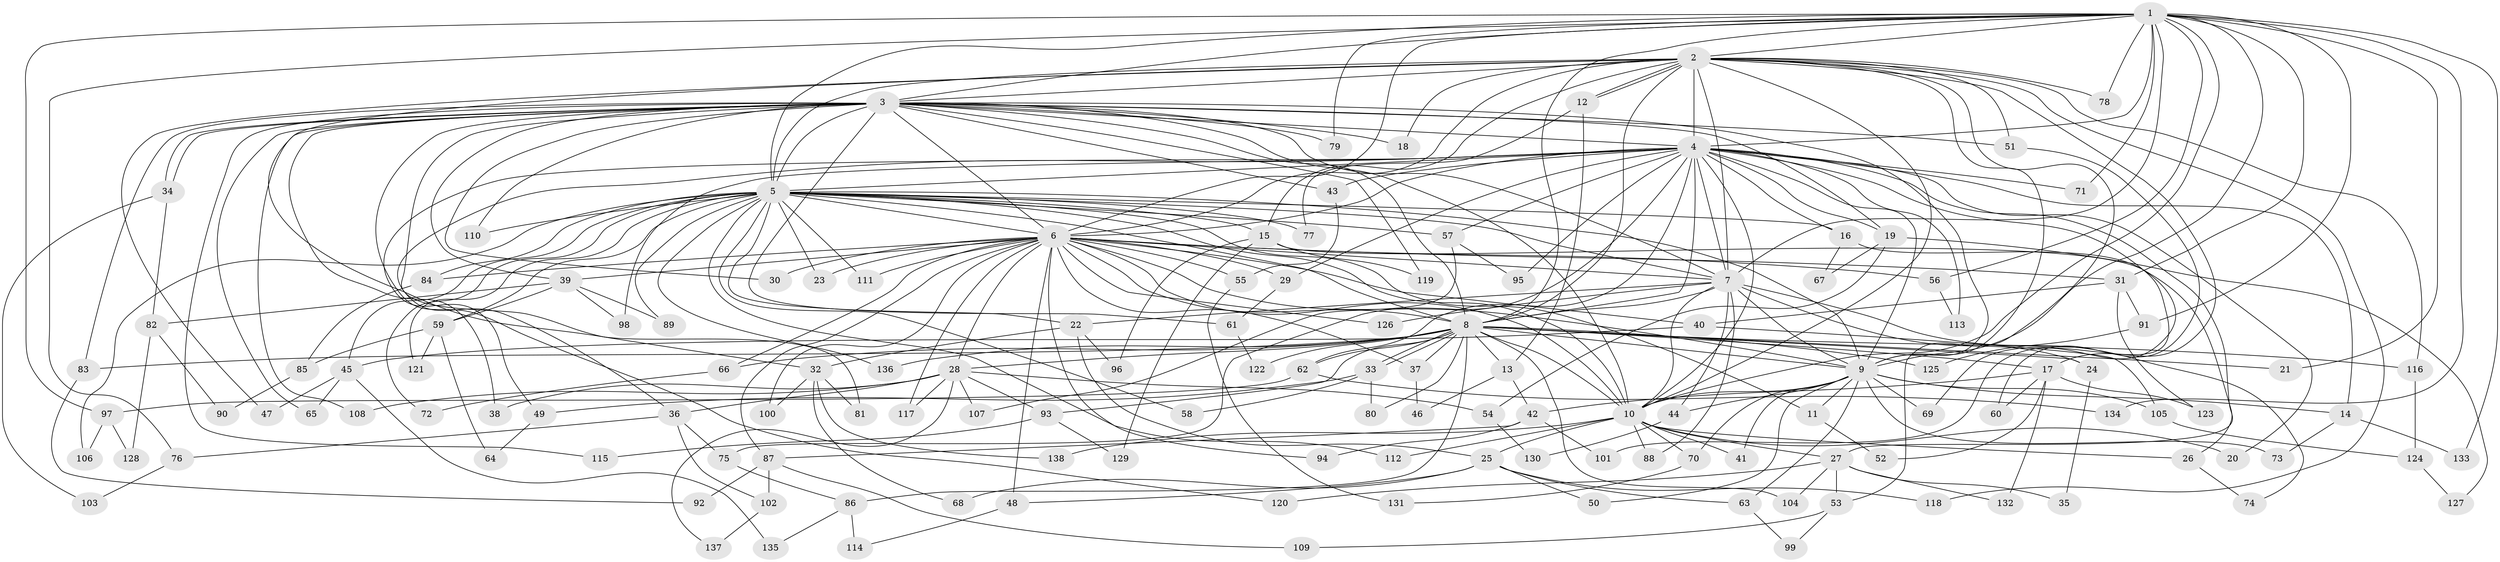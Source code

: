 // coarse degree distribution, {18: 0.009523809523809525, 23: 0.02857142857142857, 27: 0.009523809523809525, 26: 0.01904761904761905, 25: 0.009523809523809525, 16: 0.009523809523809525, 3: 0.17142857142857143, 6: 0.0380952380952381, 4: 0.11428571428571428, 2: 0.47619047619047616, 5: 0.0761904761904762, 9: 0.009523809523809525, 7: 0.009523809523809525, 10: 0.009523809523809525, 1: 0.009523809523809525}
// Generated by graph-tools (version 1.1) at 2025/41/03/06/25 10:41:40]
// undirected, 138 vertices, 301 edges
graph export_dot {
graph [start="1"]
  node [color=gray90,style=filled];
  1;
  2;
  3;
  4;
  5;
  6;
  7;
  8;
  9;
  10;
  11;
  12;
  13;
  14;
  15;
  16;
  17;
  18;
  19;
  20;
  21;
  22;
  23;
  24;
  25;
  26;
  27;
  28;
  29;
  30;
  31;
  32;
  33;
  34;
  35;
  36;
  37;
  38;
  39;
  40;
  41;
  42;
  43;
  44;
  45;
  46;
  47;
  48;
  49;
  50;
  51;
  52;
  53;
  54;
  55;
  56;
  57;
  58;
  59;
  60;
  61;
  62;
  63;
  64;
  65;
  66;
  67;
  68;
  69;
  70;
  71;
  72;
  73;
  74;
  75;
  76;
  77;
  78;
  79;
  80;
  81;
  82;
  83;
  84;
  85;
  86;
  87;
  88;
  89;
  90;
  91;
  92;
  93;
  94;
  95;
  96;
  97;
  98;
  99;
  100;
  101;
  102;
  103;
  104;
  105;
  106;
  107;
  108;
  109;
  110;
  111;
  112;
  113;
  114;
  115;
  116;
  117;
  118;
  119;
  120;
  121;
  122;
  123;
  124;
  125;
  126;
  127;
  128;
  129;
  130;
  131;
  132;
  133;
  134;
  135;
  136;
  137;
  138;
  1 -- 2;
  1 -- 3;
  1 -- 4;
  1 -- 5;
  1 -- 6;
  1 -- 7;
  1 -- 8;
  1 -- 9;
  1 -- 10;
  1 -- 21;
  1 -- 31;
  1 -- 56;
  1 -- 71;
  1 -- 76;
  1 -- 78;
  1 -- 79;
  1 -- 91;
  1 -- 97;
  1 -- 133;
  1 -- 134;
  2 -- 3;
  2 -- 4;
  2 -- 5;
  2 -- 6;
  2 -- 7;
  2 -- 8;
  2 -- 9;
  2 -- 10;
  2 -- 12;
  2 -- 12;
  2 -- 15;
  2 -- 17;
  2 -- 18;
  2 -- 47;
  2 -- 51;
  2 -- 53;
  2 -- 78;
  2 -- 81;
  2 -- 116;
  2 -- 118;
  3 -- 4;
  3 -- 5;
  3 -- 6;
  3 -- 7;
  3 -- 8;
  3 -- 9;
  3 -- 10;
  3 -- 18;
  3 -- 19;
  3 -- 30;
  3 -- 32;
  3 -- 34;
  3 -- 34;
  3 -- 38;
  3 -- 39;
  3 -- 43;
  3 -- 51;
  3 -- 61;
  3 -- 65;
  3 -- 79;
  3 -- 83;
  3 -- 108;
  3 -- 110;
  3 -- 115;
  3 -- 119;
  3 -- 120;
  4 -- 5;
  4 -- 6;
  4 -- 7;
  4 -- 8;
  4 -- 9;
  4 -- 10;
  4 -- 14;
  4 -- 16;
  4 -- 19;
  4 -- 20;
  4 -- 27;
  4 -- 29;
  4 -- 36;
  4 -- 43;
  4 -- 49;
  4 -- 57;
  4 -- 62;
  4 -- 69;
  4 -- 71;
  4 -- 75;
  4 -- 95;
  4 -- 98;
  4 -- 113;
  5 -- 6;
  5 -- 7;
  5 -- 8;
  5 -- 9;
  5 -- 10;
  5 -- 11;
  5 -- 15;
  5 -- 16;
  5 -- 22;
  5 -- 23;
  5 -- 45;
  5 -- 57;
  5 -- 58;
  5 -- 59;
  5 -- 72;
  5 -- 77;
  5 -- 84;
  5 -- 89;
  5 -- 106;
  5 -- 110;
  5 -- 111;
  5 -- 112;
  5 -- 121;
  5 -- 136;
  6 -- 7;
  6 -- 8;
  6 -- 9;
  6 -- 10;
  6 -- 23;
  6 -- 28;
  6 -- 29;
  6 -- 30;
  6 -- 31;
  6 -- 37;
  6 -- 39;
  6 -- 40;
  6 -- 48;
  6 -- 55;
  6 -- 56;
  6 -- 66;
  6 -- 84;
  6 -- 87;
  6 -- 94;
  6 -- 100;
  6 -- 111;
  6 -- 117;
  6 -- 126;
  7 -- 8;
  7 -- 9;
  7 -- 10;
  7 -- 22;
  7 -- 24;
  7 -- 44;
  7 -- 74;
  7 -- 88;
  7 -- 126;
  8 -- 9;
  8 -- 10;
  8 -- 13;
  8 -- 17;
  8 -- 21;
  8 -- 24;
  8 -- 28;
  8 -- 33;
  8 -- 33;
  8 -- 37;
  8 -- 62;
  8 -- 66;
  8 -- 80;
  8 -- 83;
  8 -- 86;
  8 -- 93;
  8 -- 104;
  8 -- 116;
  8 -- 122;
  8 -- 125;
  8 -- 136;
  9 -- 10;
  9 -- 11;
  9 -- 14;
  9 -- 41;
  9 -- 44;
  9 -- 50;
  9 -- 63;
  9 -- 69;
  9 -- 70;
  9 -- 73;
  9 -- 105;
  10 -- 20;
  10 -- 25;
  10 -- 26;
  10 -- 27;
  10 -- 41;
  10 -- 70;
  10 -- 88;
  10 -- 112;
  10 -- 138;
  11 -- 52;
  12 -- 13;
  12 -- 77;
  13 -- 42;
  13 -- 46;
  14 -- 73;
  14 -- 133;
  15 -- 26;
  15 -- 96;
  15 -- 119;
  15 -- 129;
  16 -- 67;
  16 -- 101;
  17 -- 42;
  17 -- 52;
  17 -- 60;
  17 -- 123;
  17 -- 132;
  19 -- 54;
  19 -- 67;
  19 -- 127;
  22 -- 25;
  22 -- 32;
  22 -- 96;
  24 -- 35;
  25 -- 48;
  25 -- 50;
  25 -- 63;
  25 -- 68;
  25 -- 118;
  26 -- 74;
  27 -- 35;
  27 -- 53;
  27 -- 104;
  27 -- 120;
  27 -- 132;
  28 -- 36;
  28 -- 38;
  28 -- 54;
  28 -- 93;
  28 -- 107;
  28 -- 108;
  28 -- 117;
  28 -- 137;
  29 -- 61;
  31 -- 40;
  31 -- 91;
  31 -- 123;
  32 -- 68;
  32 -- 81;
  32 -- 100;
  32 -- 138;
  33 -- 49;
  33 -- 58;
  33 -- 80;
  34 -- 82;
  34 -- 103;
  36 -- 75;
  36 -- 76;
  36 -- 102;
  37 -- 46;
  39 -- 59;
  39 -- 82;
  39 -- 89;
  39 -- 98;
  40 -- 45;
  40 -- 105;
  42 -- 87;
  42 -- 94;
  42 -- 101;
  43 -- 55;
  44 -- 130;
  45 -- 47;
  45 -- 65;
  45 -- 135;
  48 -- 114;
  49 -- 64;
  51 -- 60;
  53 -- 99;
  53 -- 109;
  54 -- 130;
  55 -- 131;
  56 -- 113;
  57 -- 95;
  57 -- 107;
  59 -- 64;
  59 -- 85;
  59 -- 121;
  61 -- 122;
  62 -- 97;
  62 -- 134;
  63 -- 99;
  66 -- 72;
  70 -- 131;
  75 -- 86;
  76 -- 103;
  82 -- 90;
  82 -- 128;
  83 -- 92;
  84 -- 85;
  85 -- 90;
  86 -- 114;
  86 -- 135;
  87 -- 92;
  87 -- 102;
  87 -- 109;
  91 -- 125;
  93 -- 115;
  93 -- 129;
  97 -- 106;
  97 -- 128;
  102 -- 137;
  105 -- 124;
  116 -- 124;
  124 -- 127;
}
